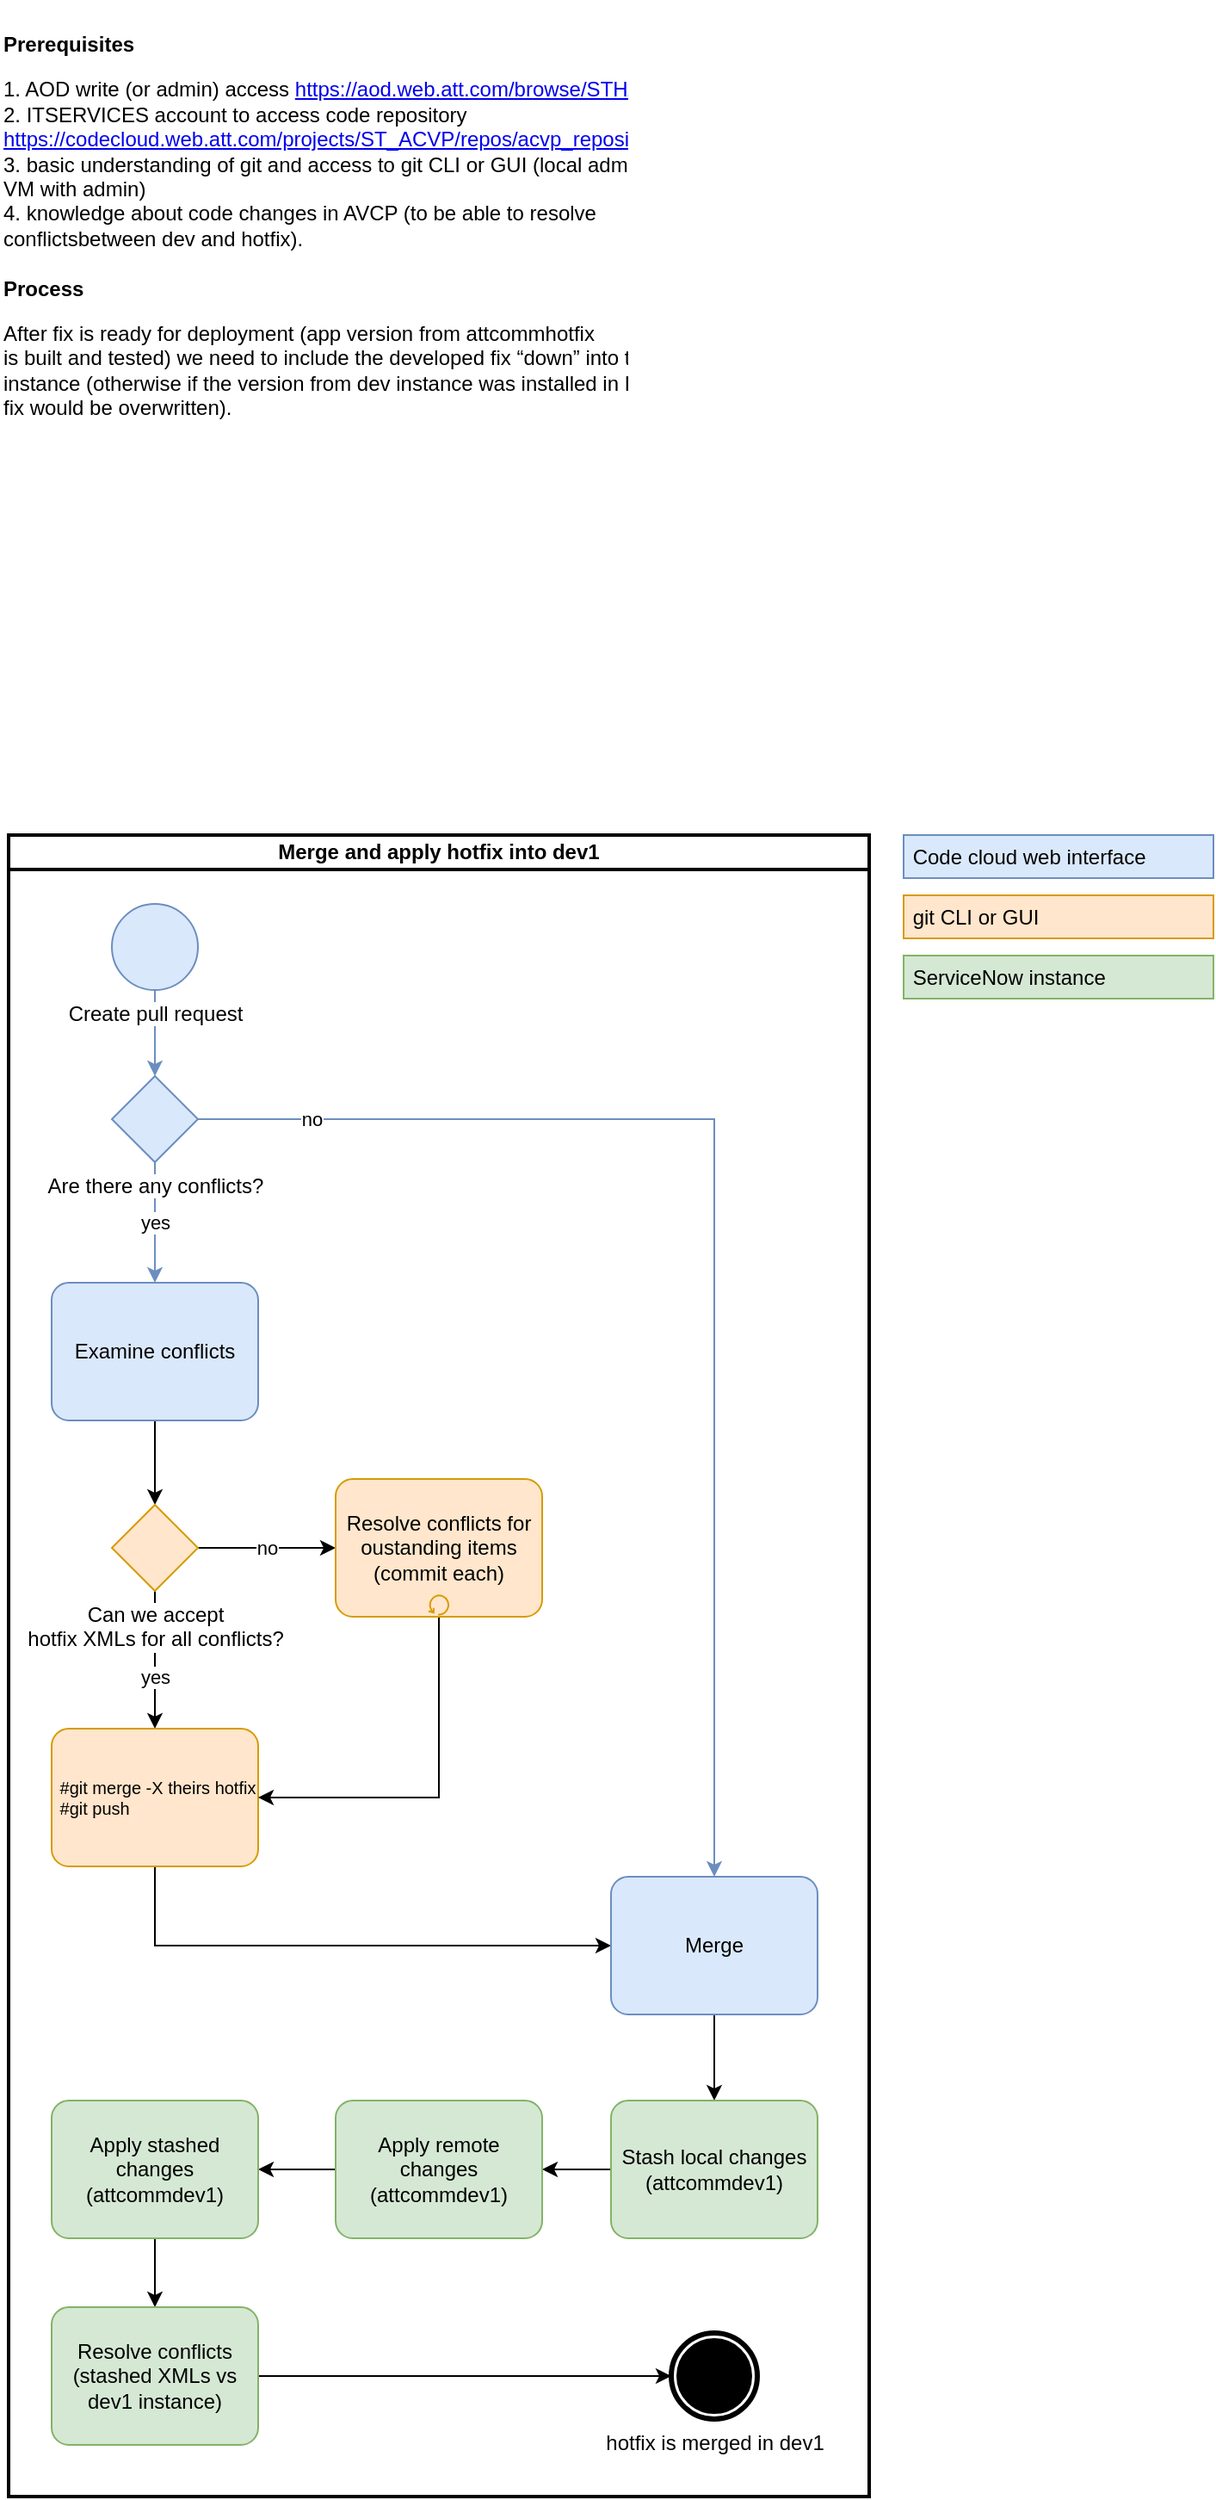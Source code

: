 <mxfile version="24.4.4" type="github">
  <diagram name="Page-1" id="py6KdPY4mDcN0l5CrXU8">
    <mxGraphModel dx="1434" dy="1818" grid="1" gridSize="10" guides="1" tooltips="1" connect="1" arrows="1" fold="1" page="1" pageScale="1" pageWidth="850" pageHeight="1100" math="0" shadow="0">
      <root>
        <mxCell id="0" />
        <mxCell id="1" parent="0" />
        <mxCell id="YNk4ufjbY3-n3ogbdyWw-1" value="&lt;b&gt;Merge and apply hotfix into dev1&lt;br&gt;&lt;/b&gt;" style="swimlane;html=1;startSize=20;fontStyle=0;collapsible=0;horizontal=1;swimlaneLine=1;strokeWidth=2;swimlaneFillColor=#ffffff;whiteSpace=wrap;" vertex="1" parent="1">
          <mxGeometry x="280" y="205" width="500" height="965" as="geometry" />
        </mxCell>
        <mxCell id="YNk4ufjbY3-n3ogbdyWw-4" style="edgeStyle=orthogonalEdgeStyle;rounded=0;orthogonalLoop=1;jettySize=auto;html=1;fillColor=#dae8fc;strokeColor=#6c8ebf;" edge="1" parent="YNk4ufjbY3-n3ogbdyWw-1" source="YNk4ufjbY3-n3ogbdyWw-2" target="YNk4ufjbY3-n3ogbdyWw-3">
          <mxGeometry relative="1" as="geometry" />
        </mxCell>
        <mxCell id="YNk4ufjbY3-n3ogbdyWw-2" value="Create pull request" style="points=[[0.145,0.145,0],[0.5,0,0],[0.855,0.145,0],[1,0.5,0],[0.855,0.855,0],[0.5,1,0],[0.145,0.855,0],[0,0.5,0]];shape=mxgraph.bpmn.event;html=1;verticalLabelPosition=bottom;labelBackgroundColor=#ffffff;verticalAlign=top;align=center;perimeter=ellipsePerimeter;outlineConnect=0;aspect=fixed;outline=standard;symbol=general;fillColor=#dae8fc;strokeColor=#6c8ebf;" vertex="1" parent="YNk4ufjbY3-n3ogbdyWw-1">
          <mxGeometry x="60" y="40" width="50" height="50" as="geometry" />
        </mxCell>
        <mxCell id="YNk4ufjbY3-n3ogbdyWw-6" value="yes" style="edgeStyle=orthogonalEdgeStyle;rounded=0;orthogonalLoop=1;jettySize=auto;html=1;fillColor=#dae8fc;strokeColor=#6c8ebf;" edge="1" parent="YNk4ufjbY3-n3ogbdyWw-1" source="YNk4ufjbY3-n3ogbdyWw-3" target="YNk4ufjbY3-n3ogbdyWw-5">
          <mxGeometry relative="1" as="geometry" />
        </mxCell>
        <mxCell id="YNk4ufjbY3-n3ogbdyWw-24" value="no" style="edgeStyle=orthogonalEdgeStyle;rounded=0;orthogonalLoop=1;jettySize=auto;html=1;fillColor=#dae8fc;strokeColor=#6c8ebf;" edge="1" parent="YNk4ufjbY3-n3ogbdyWw-1" source="YNk4ufjbY3-n3ogbdyWw-3" target="YNk4ufjbY3-n3ogbdyWw-23">
          <mxGeometry x="-0.823" relative="1" as="geometry">
            <mxPoint as="offset" />
          </mxGeometry>
        </mxCell>
        <mxCell id="YNk4ufjbY3-n3ogbdyWw-3" value="Are there any conflicts?" style="points=[[0.25,0.25,0],[0.5,0,0],[0.75,0.25,0],[1,0.5,0],[0.75,0.75,0],[0.5,1,0],[0.25,0.75,0],[0,0.5,0]];shape=mxgraph.bpmn.gateway2;html=1;verticalLabelPosition=bottom;labelBackgroundColor=#ffffff;verticalAlign=top;align=center;perimeter=rhombusPerimeter;outlineConnect=0;outline=none;symbol=none;fillColor=#dae8fc;strokeColor=#6c8ebf;" vertex="1" parent="YNk4ufjbY3-n3ogbdyWw-1">
          <mxGeometry x="60" y="140" width="50" height="50" as="geometry" />
        </mxCell>
        <mxCell id="YNk4ufjbY3-n3ogbdyWw-15" style="edgeStyle=orthogonalEdgeStyle;rounded=0;orthogonalLoop=1;jettySize=auto;html=1;" edge="1" parent="YNk4ufjbY3-n3ogbdyWw-1" source="YNk4ufjbY3-n3ogbdyWw-5" target="YNk4ufjbY3-n3ogbdyWw-7">
          <mxGeometry relative="1" as="geometry" />
        </mxCell>
        <mxCell id="YNk4ufjbY3-n3ogbdyWw-5" value="Examine conflicts" style="points=[[0.25,0,0],[0.5,0,0],[0.75,0,0],[1,0.25,0],[1,0.5,0],[1,0.75,0],[0.75,1,0],[0.5,1,0],[0.25,1,0],[0,0.75,0],[0,0.5,0],[0,0.25,0]];shape=mxgraph.bpmn.task;whiteSpace=wrap;rectStyle=rounded;size=10;html=1;container=1;expand=0;collapsible=0;taskMarker=abstract;fillColor=#dae8fc;strokeColor=#6c8ebf;" vertex="1" parent="YNk4ufjbY3-n3ogbdyWw-1">
          <mxGeometry x="25" y="260" width="120" height="80" as="geometry" />
        </mxCell>
        <mxCell id="YNk4ufjbY3-n3ogbdyWw-19" value="yes" style="edgeStyle=orthogonalEdgeStyle;rounded=0;orthogonalLoop=1;jettySize=auto;html=1;" edge="1" parent="YNk4ufjbY3-n3ogbdyWw-1" source="YNk4ufjbY3-n3ogbdyWw-7" target="YNk4ufjbY3-n3ogbdyWw-11">
          <mxGeometry x="0.25" relative="1" as="geometry">
            <mxPoint as="offset" />
          </mxGeometry>
        </mxCell>
        <mxCell id="YNk4ufjbY3-n3ogbdyWw-20" value="no" style="edgeStyle=orthogonalEdgeStyle;rounded=0;orthogonalLoop=1;jettySize=auto;html=1;" edge="1" parent="YNk4ufjbY3-n3ogbdyWw-1" source="YNk4ufjbY3-n3ogbdyWw-7" target="YNk4ufjbY3-n3ogbdyWw-16">
          <mxGeometry relative="1" as="geometry" />
        </mxCell>
        <mxCell id="YNk4ufjbY3-n3ogbdyWw-7" value="Can we accept &lt;br&gt;hotfix XMLs for all conflicts? " style="points=[[0.25,0.25,0],[0.5,0,0],[0.75,0.25,0],[1,0.5,0],[0.75,0.75,0],[0.5,1,0],[0.25,0.75,0],[0,0.5,0]];shape=mxgraph.bpmn.gateway2;html=1;verticalLabelPosition=bottom;labelBackgroundColor=#ffffff;verticalAlign=top;align=center;perimeter=rhombusPerimeter;outlineConnect=0;outline=none;symbol=none;fillColor=#ffe6cc;strokeColor=#d79b00;" vertex="1" parent="YNk4ufjbY3-n3ogbdyWw-1">
          <mxGeometry x="60" y="389" width="50" height="50" as="geometry" />
        </mxCell>
        <mxCell id="YNk4ufjbY3-n3ogbdyWw-25" style="edgeStyle=orthogonalEdgeStyle;rounded=0;orthogonalLoop=1;jettySize=auto;html=1;" edge="1" parent="YNk4ufjbY3-n3ogbdyWw-1" source="YNk4ufjbY3-n3ogbdyWw-11" target="YNk4ufjbY3-n3ogbdyWw-23">
          <mxGeometry relative="1" as="geometry">
            <Array as="points">
              <mxPoint x="85" y="645" />
            </Array>
          </mxGeometry>
        </mxCell>
        <mxCell id="YNk4ufjbY3-n3ogbdyWw-11" value="&lt;div style=&quot;font-size: 10px;&quot; align=&quot;left&quot;&gt;&lt;font style=&quot;font-size: 10px;&quot;&gt;&amp;nbsp;#git merge -X theirs hotfix&lt;br&gt;&amp;nbsp;#git push&lt;/font&gt;&lt;/div&gt;" style="points=[[0.25,0,0],[0.5,0,0],[0.75,0,0],[1,0.25,0],[1,0.5,0],[1,0.75,0],[0.75,1,0],[0.5,1,0],[0.25,1,0],[0,0.75,0],[0,0.5,0],[0,0.25,0]];shape=mxgraph.bpmn.task;whiteSpace=wrap;rectStyle=rounded;size=10;html=1;container=1;expand=0;collapsible=0;taskMarker=abstract;align=left;fillColor=#ffe6cc;strokeColor=#d79b00;" vertex="1" parent="YNk4ufjbY3-n3ogbdyWw-1">
          <mxGeometry x="25" y="519" width="120" height="80" as="geometry" />
        </mxCell>
        <mxCell id="YNk4ufjbY3-n3ogbdyWw-21" style="edgeStyle=orthogonalEdgeStyle;rounded=0;orthogonalLoop=1;jettySize=auto;html=1;" edge="1" parent="YNk4ufjbY3-n3ogbdyWw-1" source="YNk4ufjbY3-n3ogbdyWw-16" target="YNk4ufjbY3-n3ogbdyWw-11">
          <mxGeometry relative="1" as="geometry">
            <Array as="points">
              <mxPoint x="250" y="559" />
            </Array>
          </mxGeometry>
        </mxCell>
        <mxCell id="YNk4ufjbY3-n3ogbdyWw-16" value="Resolve conflicts for oustanding items&lt;br&gt;(commit each)" style="points=[[0.25,0,0],[0.5,0,0],[0.75,0,0],[1,0.25,0],[1,0.5,0],[1,0.75,0],[0.75,1,0],[0.5,1,0],[0.25,1,0],[0,0.75,0],[0,0.5,0],[0,0.25,0]];shape=mxgraph.bpmn.task;whiteSpace=wrap;rectStyle=rounded;size=10;html=1;container=1;expand=0;collapsible=0;taskMarker=abstract;isLoopStandard=1;fillColor=#ffe6cc;strokeColor=#d79b00;" vertex="1" parent="YNk4ufjbY3-n3ogbdyWw-1">
          <mxGeometry x="190" y="374" width="120" height="80" as="geometry" />
        </mxCell>
        <mxCell id="YNk4ufjbY3-n3ogbdyWw-27" style="edgeStyle=orthogonalEdgeStyle;rounded=0;orthogonalLoop=1;jettySize=auto;html=1;" edge="1" parent="YNk4ufjbY3-n3ogbdyWw-1" source="YNk4ufjbY3-n3ogbdyWw-23" target="YNk4ufjbY3-n3ogbdyWw-26">
          <mxGeometry relative="1" as="geometry" />
        </mxCell>
        <mxCell id="YNk4ufjbY3-n3ogbdyWw-23" value="Merge" style="points=[[0.25,0,0],[0.5,0,0],[0.75,0,0],[1,0.25,0],[1,0.5,0],[1,0.75,0],[0.75,1,0],[0.5,1,0],[0.25,1,0],[0,0.75,0],[0,0.5,0],[0,0.25,0]];shape=mxgraph.bpmn.task;whiteSpace=wrap;rectStyle=rounded;size=10;html=1;container=1;expand=0;collapsible=0;taskMarker=abstract;fillColor=#dae8fc;strokeColor=#6c8ebf;" vertex="1" parent="YNk4ufjbY3-n3ogbdyWw-1">
          <mxGeometry x="350" y="605" width="120" height="80" as="geometry" />
        </mxCell>
        <mxCell id="YNk4ufjbY3-n3ogbdyWw-29" style="edgeStyle=orthogonalEdgeStyle;rounded=0;orthogonalLoop=1;jettySize=auto;html=1;" edge="1" parent="YNk4ufjbY3-n3ogbdyWw-1" source="YNk4ufjbY3-n3ogbdyWw-26" target="YNk4ufjbY3-n3ogbdyWw-28">
          <mxGeometry relative="1" as="geometry" />
        </mxCell>
        <mxCell id="YNk4ufjbY3-n3ogbdyWw-26" value="Stash local changes&lt;br&gt;(attcommdev1)" style="points=[[0.25,0,0],[0.5,0,0],[0.75,0,0],[1,0.25,0],[1,0.5,0],[1,0.75,0],[0.75,1,0],[0.5,1,0],[0.25,1,0],[0,0.75,0],[0,0.5,0],[0,0.25,0]];shape=mxgraph.bpmn.task;whiteSpace=wrap;rectStyle=rounded;size=10;html=1;container=1;expand=0;collapsible=0;taskMarker=abstract;fillColor=#d5e8d4;strokeColor=#82b366;" vertex="1" parent="YNk4ufjbY3-n3ogbdyWw-1">
          <mxGeometry x="350" y="735" width="120" height="80" as="geometry" />
        </mxCell>
        <mxCell id="YNk4ufjbY3-n3ogbdyWw-31" style="edgeStyle=orthogonalEdgeStyle;rounded=0;orthogonalLoop=1;jettySize=auto;html=1;" edge="1" parent="YNk4ufjbY3-n3ogbdyWw-1" source="YNk4ufjbY3-n3ogbdyWw-28" target="YNk4ufjbY3-n3ogbdyWw-30">
          <mxGeometry relative="1" as="geometry" />
        </mxCell>
        <mxCell id="YNk4ufjbY3-n3ogbdyWw-28" value="Apply remote changes&lt;br&gt;(attcommdev1)" style="points=[[0.25,0,0],[0.5,0,0],[0.75,0,0],[1,0.25,0],[1,0.5,0],[1,0.75,0],[0.75,1,0],[0.5,1,0],[0.25,1,0],[0,0.75,0],[0,0.5,0],[0,0.25,0]];shape=mxgraph.bpmn.task;whiteSpace=wrap;rectStyle=rounded;size=10;html=1;container=1;expand=0;collapsible=0;taskMarker=abstract;fillColor=#d5e8d4;strokeColor=#82b366;" vertex="1" parent="YNk4ufjbY3-n3ogbdyWw-1">
          <mxGeometry x="190" y="735" width="120" height="80" as="geometry" />
        </mxCell>
        <mxCell id="YNk4ufjbY3-n3ogbdyWw-33" style="edgeStyle=orthogonalEdgeStyle;rounded=0;orthogonalLoop=1;jettySize=auto;html=1;" edge="1" parent="YNk4ufjbY3-n3ogbdyWw-1" source="YNk4ufjbY3-n3ogbdyWw-30" target="YNk4ufjbY3-n3ogbdyWw-32">
          <mxGeometry relative="1" as="geometry" />
        </mxCell>
        <mxCell id="YNk4ufjbY3-n3ogbdyWw-30" value="Apply stashed changes &lt;br&gt;(attcommdev1)" style="points=[[0.25,0,0],[0.5,0,0],[0.75,0,0],[1,0.25,0],[1,0.5,0],[1,0.75,0],[0.75,1,0],[0.5,1,0],[0.25,1,0],[0,0.75,0],[0,0.5,0],[0,0.25,0]];shape=mxgraph.bpmn.task;whiteSpace=wrap;rectStyle=rounded;size=10;html=1;container=1;expand=0;collapsible=0;taskMarker=abstract;fillColor=#d5e8d4;strokeColor=#82b366;" vertex="1" parent="YNk4ufjbY3-n3ogbdyWw-1">
          <mxGeometry x="25" y="735" width="120" height="80" as="geometry" />
        </mxCell>
        <mxCell id="YNk4ufjbY3-n3ogbdyWw-36" style="edgeStyle=orthogonalEdgeStyle;rounded=0;orthogonalLoop=1;jettySize=auto;html=1;" edge="1" parent="YNk4ufjbY3-n3ogbdyWw-1" source="YNk4ufjbY3-n3ogbdyWw-32" target="YNk4ufjbY3-n3ogbdyWw-35">
          <mxGeometry relative="1" as="geometry" />
        </mxCell>
        <mxCell id="YNk4ufjbY3-n3ogbdyWw-32" value="Resolve conflicts&lt;br&gt;(stashed XMLs vs&lt;br&gt;dev1 instance)" style="points=[[0.25,0,0],[0.5,0,0],[0.75,0,0],[1,0.25,0],[1,0.5,0],[1,0.75,0],[0.75,1,0],[0.5,1,0],[0.25,1,0],[0,0.75,0],[0,0.5,0],[0,0.25,0]];shape=mxgraph.bpmn.task;whiteSpace=wrap;rectStyle=rounded;size=10;html=1;container=1;expand=0;collapsible=0;taskMarker=abstract;fillColor=#d5e8d4;strokeColor=#82b366;" vertex="1" parent="YNk4ufjbY3-n3ogbdyWw-1">
          <mxGeometry x="25" y="855" width="120" height="80" as="geometry" />
        </mxCell>
        <mxCell id="YNk4ufjbY3-n3ogbdyWw-35" value="hotfix is merged in dev1" style="points=[[0.145,0.145,0],[0.5,0,0],[0.855,0.145,0],[1,0.5,0],[0.855,0.855,0],[0.5,1,0],[0.145,0.855,0],[0,0.5,0]];shape=mxgraph.bpmn.event;html=1;verticalLabelPosition=bottom;labelBackgroundColor=#ffffff;verticalAlign=top;align=center;perimeter=ellipsePerimeter;outlineConnect=0;aspect=fixed;outline=end;symbol=terminate;" vertex="1" parent="YNk4ufjbY3-n3ogbdyWw-1">
          <mxGeometry x="385" y="870" width="50" height="50" as="geometry" />
        </mxCell>
        <mxCell id="YNk4ufjbY3-n3ogbdyWw-8" value="&lt;p class=&quot;MsoNormal&quot;&gt;&lt;b&gt;Prerequisites&lt;/b&gt;&lt;/p&gt;1. AOD write (or admin) access &lt;a href=&quot;https://aod.web.att.com/browse/STH/ST_ACVP&quot;&gt;https://aod.web.att.com/browse/STH/ST_ACVP&lt;br&gt;&lt;/a&gt;2. ITSERVICES account to access code repository &lt;a href=&quot;https://codecloud.web.att.com/projects/ST_ACVP/repos/acvp_repository/browse&quot;&gt;https://codecloud.web.att.com/projects/ST_ACVP/repos/acvp_repository/browse&lt;br&gt;&lt;/a&gt;3. basic understanding of git and access to git CLI or GUI (local admin or oracle VM with admin)&lt;br&gt;&lt;div&gt;4. knowledge about code changes in AVCP (to be able to resolve conflictsbetween dev and hotfix).&lt;/div&gt;&lt;div&gt;&lt;br&gt;&lt;/div&gt;&lt;b&gt;Process&lt;/b&gt;&lt;br&gt;&lt;p class=&quot;MsoNormal&quot;&gt;After fix is ready for deployment (app version from attcommhotfix&lt;br&gt;is built and tested) we need to include the developed fix “down” into the dev instance (otherwise if the version from dev instance was installed in PROD, the fix would be overwritten).&lt;/p&gt;&lt;br&gt;&lt;div&gt;&lt;br&gt;&lt;/div&gt;" style="text;html=1;whiteSpace=wrap;overflow=hidden;rounded=0;" vertex="1" parent="1">
          <mxGeometry x="275" y="-280" width="365" height="280" as="geometry" />
        </mxCell>
        <mxCell id="YNk4ufjbY3-n3ogbdyWw-37" value="&amp;nbsp;Code cloud web interface" style="rounded=0;whiteSpace=wrap;html=1;align=left;fillColor=#dae8fc;strokeColor=#6c8ebf;" vertex="1" parent="1">
          <mxGeometry x="800" y="205" width="180" height="25" as="geometry" />
        </mxCell>
        <mxCell id="YNk4ufjbY3-n3ogbdyWw-38" value="&amp;nbsp;git CLI or GUI" style="rounded=0;whiteSpace=wrap;html=1;align=left;fillColor=#ffe6cc;strokeColor=#d79b00;" vertex="1" parent="1">
          <mxGeometry x="800" y="240" width="180" height="25" as="geometry" />
        </mxCell>
        <mxCell id="YNk4ufjbY3-n3ogbdyWw-39" value="&amp;nbsp;ServiceNow instance" style="rounded=0;whiteSpace=wrap;html=1;align=left;fillColor=#d5e8d4;strokeColor=#82b366;" vertex="1" parent="1">
          <mxGeometry x="800" y="275" width="180" height="25" as="geometry" />
        </mxCell>
      </root>
    </mxGraphModel>
  </diagram>
</mxfile>
